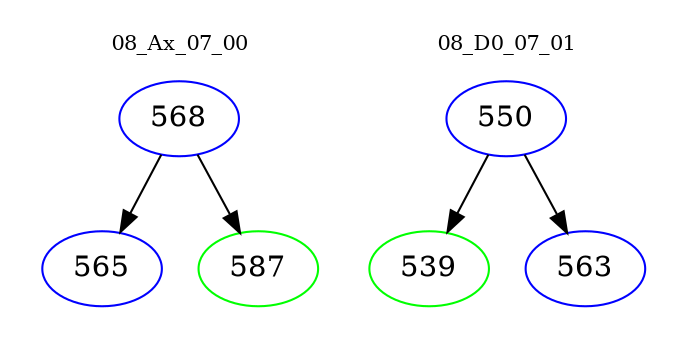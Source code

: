 digraph{
subgraph cluster_0 {
color = white
label = "08_Ax_07_00";
fontsize=10;
T0_568 [label="568", color="blue"]
T0_568 -> T0_565 [color="black"]
T0_565 [label="565", color="blue"]
T0_568 -> T0_587 [color="black"]
T0_587 [label="587", color="green"]
}
subgraph cluster_1 {
color = white
label = "08_D0_07_01";
fontsize=10;
T1_550 [label="550", color="blue"]
T1_550 -> T1_539 [color="black"]
T1_539 [label="539", color="green"]
T1_550 -> T1_563 [color="black"]
T1_563 [label="563", color="blue"]
}
}

